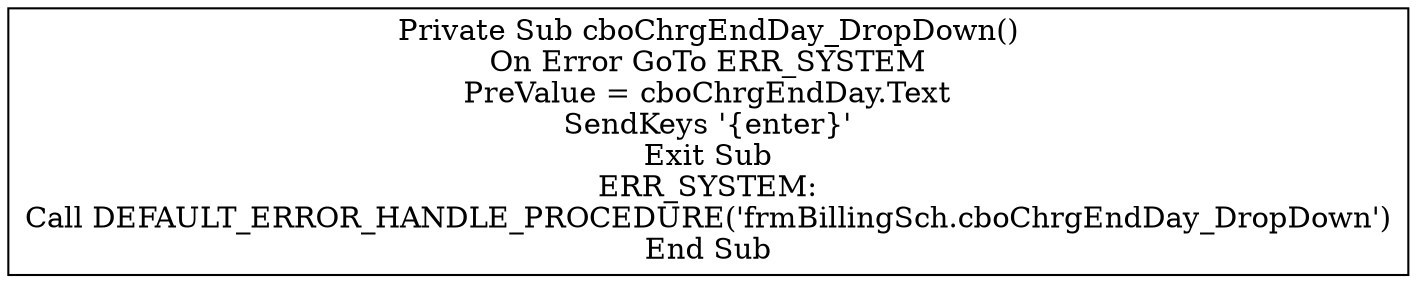 digraph G{
Node_1 [ label ="Private Sub cboChrgEndDay_DropDown()\nOn Error GoTo ERR_SYSTEM\nPreValue = cboChrgEndDay.Text\nSendKeys '{enter}'\nExit Sub\nERR_SYSTEM:\nCall DEFAULT_ERROR_HANDLE_PROCEDURE('frmBillingSch.cboChrgEndDay_DropDown')\nEnd Sub",shape="box"];
}
